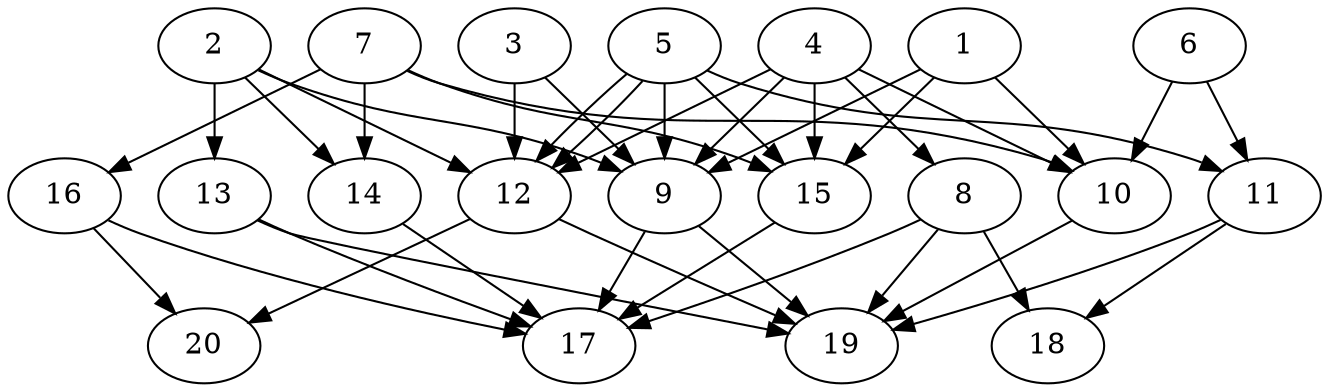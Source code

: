 // DAG automatically generated by daggen at Thu Oct  3 13:58:42 2019
// ./daggen --dot -n 20 --ccr 0.4 --fat 0.7 --regular 0.5 --density 0.7 --mindata 5242880 --maxdata 52428800 
digraph G {
  1 [size="87964160", alpha="0.20", expect_size="35185664"] 
  1 -> 9 [size ="35185664"]
  1 -> 10 [size ="35185664"]
  1 -> 15 [size ="35185664"]
  2 [size="40972800", alpha="0.07", expect_size="16389120"] 
  2 -> 9 [size ="16389120"]
  2 -> 12 [size ="16389120"]
  2 -> 13 [size ="16389120"]
  2 -> 14 [size ="16389120"]
  3 [size="67033600", alpha="0.07", expect_size="26813440"] 
  3 -> 9 [size ="26813440"]
  3 -> 12 [size ="26813440"]
  4 [size="127749120", alpha="0.05", expect_size="51099648"] 
  4 -> 8 [size ="51099648"]
  4 -> 9 [size ="51099648"]
  4 -> 10 [size ="51099648"]
  4 -> 12 [size ="51099648"]
  4 -> 15 [size ="51099648"]
  5 [size="29304320", alpha="0.01", expect_size="11721728"] 
  5 -> 9 [size ="11721728"]
  5 -> 11 [size ="11721728"]
  5 -> 12 [size ="11721728"]
  5 -> 12 [size ="11721728"]
  5 -> 15 [size ="11721728"]
  6 [size="49932800", alpha="0.17", expect_size="19973120"] 
  6 -> 10 [size ="19973120"]
  6 -> 11 [size ="19973120"]
  7 [size="44579840", alpha="0.02", expect_size="17831936"] 
  7 -> 10 [size ="17831936"]
  7 -> 14 [size ="17831936"]
  7 -> 15 [size ="17831936"]
  7 -> 16 [size ="17831936"]
  8 [size="74716160", alpha="0.20", expect_size="29886464"] 
  8 -> 17 [size ="29886464"]
  8 -> 18 [size ="29886464"]
  8 -> 19 [size ="29886464"]
  9 [size="80570880", alpha="0.19", expect_size="32228352"] 
  9 -> 17 [size ="32228352"]
  9 -> 19 [size ="32228352"]
  10 [size="45780480", alpha="0.13", expect_size="18312192"] 
  10 -> 19 [size ="18312192"]
  11 [size="55838720", alpha="0.11", expect_size="22335488"] 
  11 -> 18 [size ="22335488"]
  11 -> 19 [size ="22335488"]
  12 [size="52966400", alpha="0.15", expect_size="21186560"] 
  12 -> 19 [size ="21186560"]
  12 -> 20 [size ="21186560"]
  13 [size="92943360", alpha="0.00", expect_size="37177344"] 
  13 -> 17 [size ="37177344"]
  13 -> 19 [size ="37177344"]
  14 [size="17029120", alpha="0.11", expect_size="6811648"] 
  14 -> 17 [size ="6811648"]
  15 [size="46054400", alpha="0.11", expect_size="18421760"] 
  15 -> 17 [size ="18421760"]
  16 [size="53063680", alpha="0.09", expect_size="21225472"] 
  16 -> 17 [size ="21225472"]
  16 -> 20 [size ="21225472"]
  17 [size="36782080", alpha="0.19", expect_size="14712832"] 
  18 [size="48908800", alpha="0.18", expect_size="19563520"] 
  19 [size="48125440", alpha="0.13", expect_size="19250176"] 
  20 [size="42634240", alpha="0.18", expect_size="17053696"] 
}
